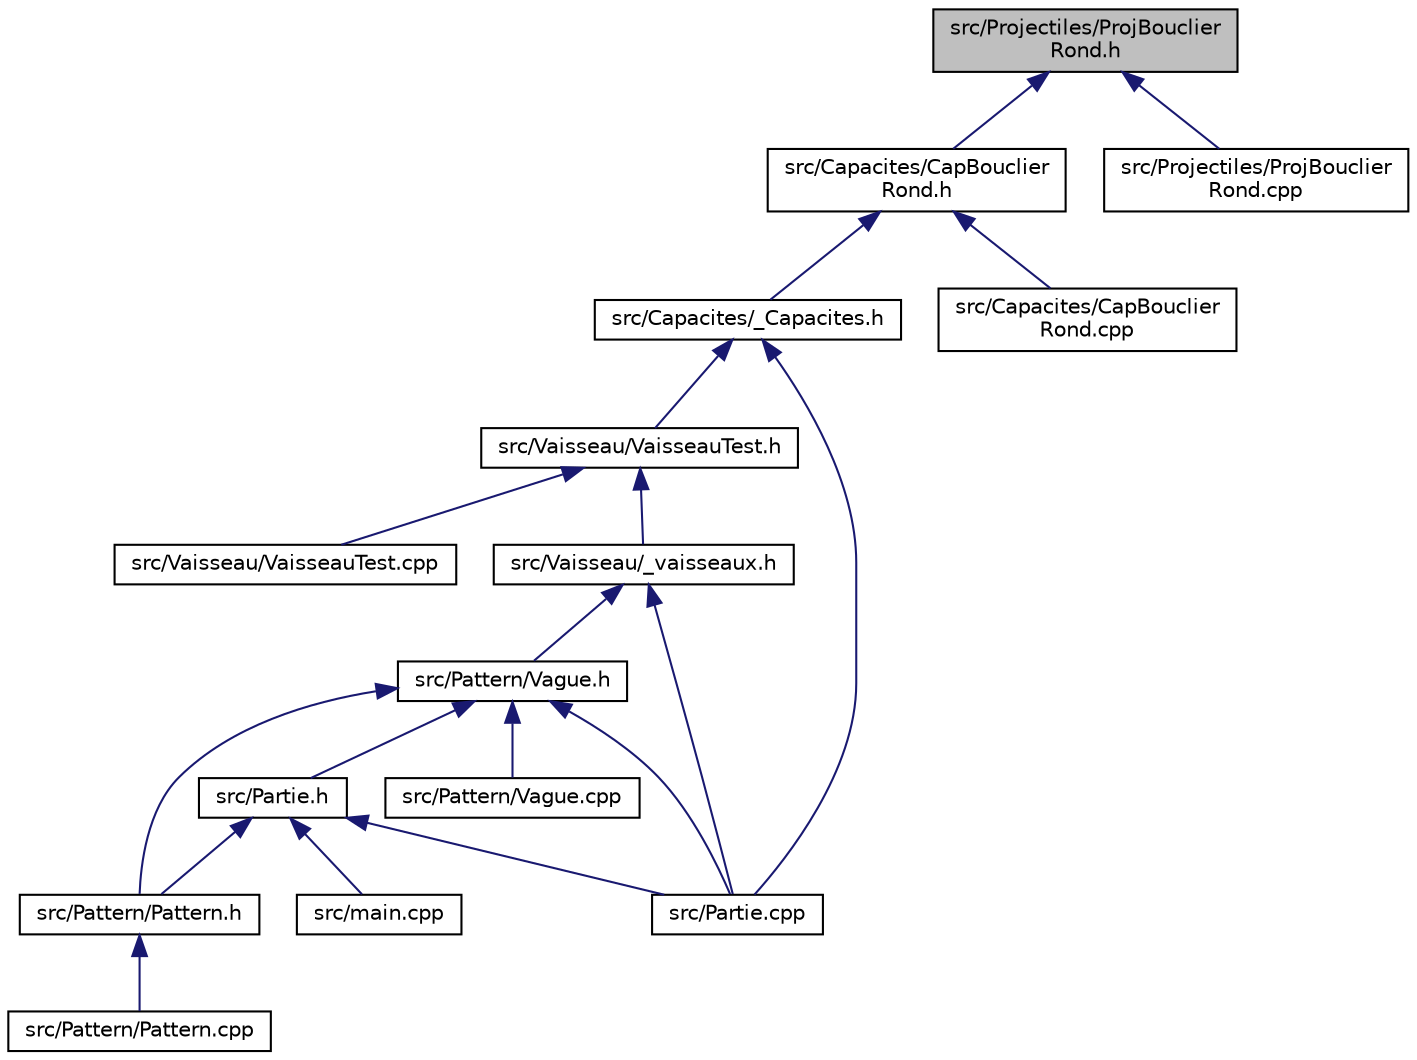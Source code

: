 digraph "src/Projectiles/ProjBouclierRond.h"
{
 // INTERACTIVE_SVG=YES
  edge [fontname="Helvetica",fontsize="10",labelfontname="Helvetica",labelfontsize="10"];
  node [fontname="Helvetica",fontsize="10",shape=record];
  Node12 [label="src/Projectiles/ProjBouclier\lRond.h",height=0.2,width=0.4,color="black", fillcolor="grey75", style="filled", fontcolor="black"];
  Node12 -> Node13 [dir="back",color="midnightblue",fontsize="10",style="solid",fontname="Helvetica"];
  Node13 [label="src/Capacites/CapBouclier\lRond.h",height=0.2,width=0.4,color="black", fillcolor="white", style="filled",URL="$_cap_bouclier_rond_8h.html"];
  Node13 -> Node14 [dir="back",color="midnightblue",fontsize="10",style="solid",fontname="Helvetica"];
  Node14 [label="src/Capacites/_Capacites.h",height=0.2,width=0.4,color="black", fillcolor="white", style="filled",URL="$___capacites_8h.html"];
  Node14 -> Node15 [dir="back",color="midnightblue",fontsize="10",style="solid",fontname="Helvetica"];
  Node15 [label="src/Vaisseau/VaisseauTest.h",height=0.2,width=0.4,color="black", fillcolor="white", style="filled",URL="$_vaisseau_test_8h.html"];
  Node15 -> Node16 [dir="back",color="midnightblue",fontsize="10",style="solid",fontname="Helvetica"];
  Node16 [label="src/Vaisseau/_vaisseaux.h",height=0.2,width=0.4,color="black", fillcolor="white", style="filled",URL="$__vaisseaux_8h.html"];
  Node16 -> Node17 [dir="back",color="midnightblue",fontsize="10",style="solid",fontname="Helvetica"];
  Node17 [label="src/Pattern/Vague.h",height=0.2,width=0.4,color="black", fillcolor="white", style="filled",URL="$_vague_8h.html"];
  Node17 -> Node18 [dir="back",color="midnightblue",fontsize="10",style="solid",fontname="Helvetica"];
  Node18 [label="src/Partie.h",height=0.2,width=0.4,color="black", fillcolor="white", style="filled",URL="$_partie_8h.html"];
  Node18 -> Node19 [dir="back",color="midnightblue",fontsize="10",style="solid",fontname="Helvetica"];
  Node19 [label="src/main.cpp",height=0.2,width=0.4,color="black", fillcolor="white", style="filled",URL="$main_8cpp.html"];
  Node18 -> Node20 [dir="back",color="midnightblue",fontsize="10",style="solid",fontname="Helvetica"];
  Node20 [label="src/Partie.cpp",height=0.2,width=0.4,color="black", fillcolor="white", style="filled",URL="$_partie_8cpp.html"];
  Node18 -> Node21 [dir="back",color="midnightblue",fontsize="10",style="solid",fontname="Helvetica"];
  Node21 [label="src/Pattern/Pattern.h",height=0.2,width=0.4,color="black", fillcolor="white", style="filled",URL="$_pattern_8h.html"];
  Node21 -> Node22 [dir="back",color="midnightblue",fontsize="10",style="solid",fontname="Helvetica"];
  Node22 [label="src/Pattern/Pattern.cpp",height=0.2,width=0.4,color="black", fillcolor="white", style="filled",URL="$_pattern_8cpp.html"];
  Node17 -> Node20 [dir="back",color="midnightblue",fontsize="10",style="solid",fontname="Helvetica"];
  Node17 -> Node21 [dir="back",color="midnightblue",fontsize="10",style="solid",fontname="Helvetica"];
  Node17 -> Node23 [dir="back",color="midnightblue",fontsize="10",style="solid",fontname="Helvetica"];
  Node23 [label="src/Pattern/Vague.cpp",height=0.2,width=0.4,color="black", fillcolor="white", style="filled",URL="$_vague_8cpp.html"];
  Node16 -> Node20 [dir="back",color="midnightblue",fontsize="10",style="solid",fontname="Helvetica"];
  Node15 -> Node24 [dir="back",color="midnightblue",fontsize="10",style="solid",fontname="Helvetica"];
  Node24 [label="src/Vaisseau/VaisseauTest.cpp",height=0.2,width=0.4,color="black", fillcolor="white", style="filled",URL="$_vaisseau_test_8cpp.html"];
  Node14 -> Node20 [dir="back",color="midnightblue",fontsize="10",style="solid",fontname="Helvetica"];
  Node13 -> Node25 [dir="back",color="midnightblue",fontsize="10",style="solid",fontname="Helvetica"];
  Node25 [label="src/Capacites/CapBouclier\lRond.cpp",height=0.2,width=0.4,color="black", fillcolor="white", style="filled",URL="$_cap_bouclier_rond_8cpp.html"];
  Node12 -> Node26 [dir="back",color="midnightblue",fontsize="10",style="solid",fontname="Helvetica"];
  Node26 [label="src/Projectiles/ProjBouclier\lRond.cpp",height=0.2,width=0.4,color="black", fillcolor="white", style="filled",URL="$_proj_bouclier_rond_8cpp.html"];
}
